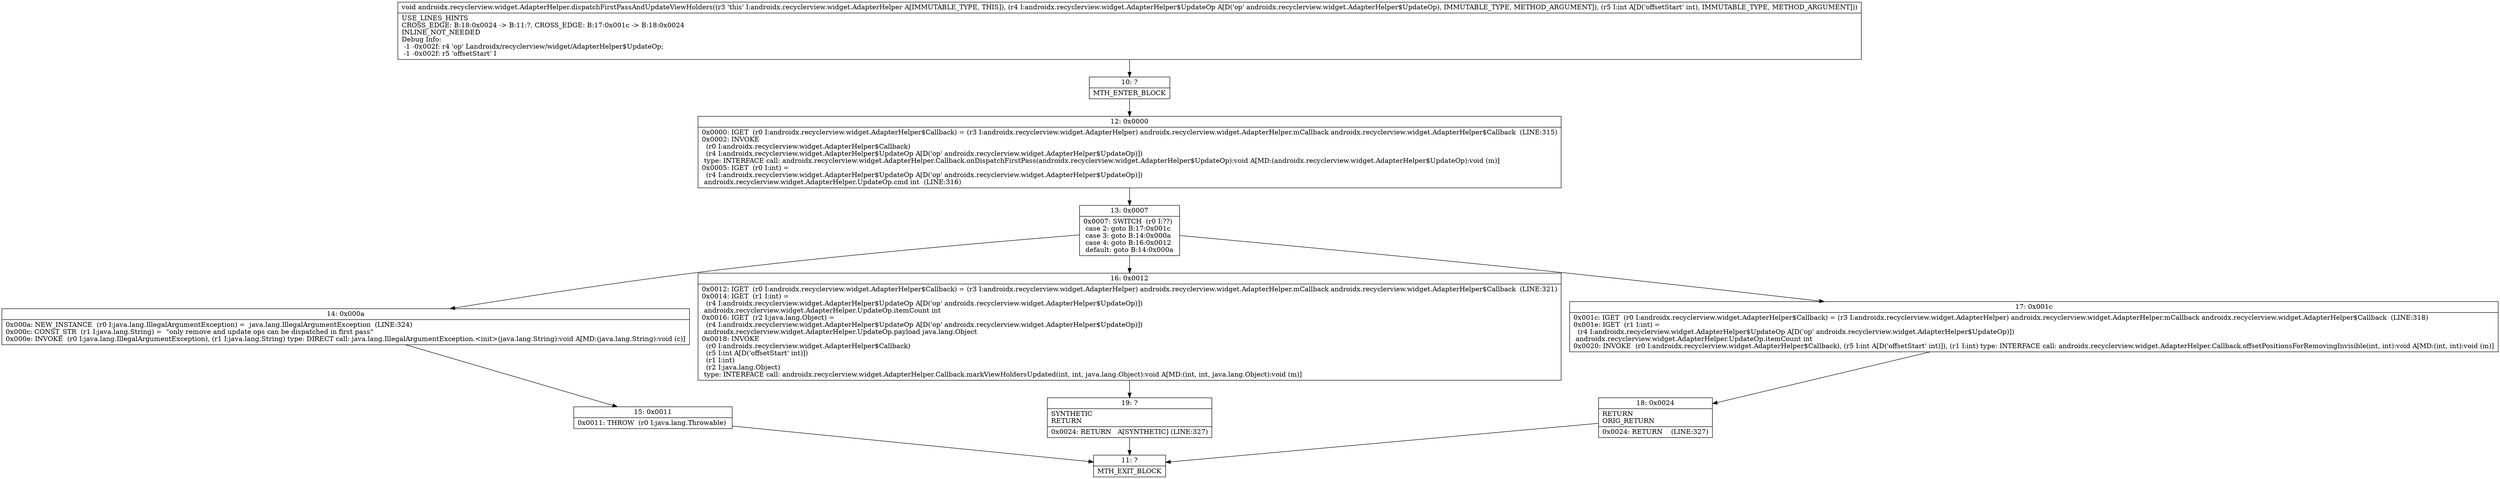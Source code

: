 digraph "CFG forandroidx.recyclerview.widget.AdapterHelper.dispatchFirstPassAndUpdateViewHolders(Landroidx\/recyclerview\/widget\/AdapterHelper$UpdateOp;I)V" {
Node_10 [shape=record,label="{10\:\ ?|MTH_ENTER_BLOCK\l}"];
Node_12 [shape=record,label="{12\:\ 0x0000|0x0000: IGET  (r0 I:androidx.recyclerview.widget.AdapterHelper$Callback) = (r3 I:androidx.recyclerview.widget.AdapterHelper) androidx.recyclerview.widget.AdapterHelper.mCallback androidx.recyclerview.widget.AdapterHelper$Callback  (LINE:315)\l0x0002: INVOKE  \l  (r0 I:androidx.recyclerview.widget.AdapterHelper$Callback)\l  (r4 I:androidx.recyclerview.widget.AdapterHelper$UpdateOp A[D('op' androidx.recyclerview.widget.AdapterHelper$UpdateOp)])\l type: INTERFACE call: androidx.recyclerview.widget.AdapterHelper.Callback.onDispatchFirstPass(androidx.recyclerview.widget.AdapterHelper$UpdateOp):void A[MD:(androidx.recyclerview.widget.AdapterHelper$UpdateOp):void (m)]\l0x0005: IGET  (r0 I:int) = \l  (r4 I:androidx.recyclerview.widget.AdapterHelper$UpdateOp A[D('op' androidx.recyclerview.widget.AdapterHelper$UpdateOp)])\l androidx.recyclerview.widget.AdapterHelper.UpdateOp.cmd int  (LINE:316)\l}"];
Node_13 [shape=record,label="{13\:\ 0x0007|0x0007: SWITCH  (r0 I:??)\l case 2: goto B:17:0x001c\l case 3: goto B:14:0x000a\l case 4: goto B:16:0x0012\l default: goto B:14:0x000a \l}"];
Node_14 [shape=record,label="{14\:\ 0x000a|0x000a: NEW_INSTANCE  (r0 I:java.lang.IllegalArgumentException) =  java.lang.IllegalArgumentException  (LINE:324)\l0x000c: CONST_STR  (r1 I:java.lang.String) =  \"only remove and update ops can be dispatched in first pass\" \l0x000e: INVOKE  (r0 I:java.lang.IllegalArgumentException), (r1 I:java.lang.String) type: DIRECT call: java.lang.IllegalArgumentException.\<init\>(java.lang.String):void A[MD:(java.lang.String):void (c)]\l}"];
Node_15 [shape=record,label="{15\:\ 0x0011|0x0011: THROW  (r0 I:java.lang.Throwable) \l}"];
Node_11 [shape=record,label="{11\:\ ?|MTH_EXIT_BLOCK\l}"];
Node_16 [shape=record,label="{16\:\ 0x0012|0x0012: IGET  (r0 I:androidx.recyclerview.widget.AdapterHelper$Callback) = (r3 I:androidx.recyclerview.widget.AdapterHelper) androidx.recyclerview.widget.AdapterHelper.mCallback androidx.recyclerview.widget.AdapterHelper$Callback  (LINE:321)\l0x0014: IGET  (r1 I:int) = \l  (r4 I:androidx.recyclerview.widget.AdapterHelper$UpdateOp A[D('op' androidx.recyclerview.widget.AdapterHelper$UpdateOp)])\l androidx.recyclerview.widget.AdapterHelper.UpdateOp.itemCount int \l0x0016: IGET  (r2 I:java.lang.Object) = \l  (r4 I:androidx.recyclerview.widget.AdapterHelper$UpdateOp A[D('op' androidx.recyclerview.widget.AdapterHelper$UpdateOp)])\l androidx.recyclerview.widget.AdapterHelper.UpdateOp.payload java.lang.Object \l0x0018: INVOKE  \l  (r0 I:androidx.recyclerview.widget.AdapterHelper$Callback)\l  (r5 I:int A[D('offsetStart' int)])\l  (r1 I:int)\l  (r2 I:java.lang.Object)\l type: INTERFACE call: androidx.recyclerview.widget.AdapterHelper.Callback.markViewHoldersUpdated(int, int, java.lang.Object):void A[MD:(int, int, java.lang.Object):void (m)]\l}"];
Node_19 [shape=record,label="{19\:\ ?|SYNTHETIC\lRETURN\l|0x0024: RETURN   A[SYNTHETIC] (LINE:327)\l}"];
Node_17 [shape=record,label="{17\:\ 0x001c|0x001c: IGET  (r0 I:androidx.recyclerview.widget.AdapterHelper$Callback) = (r3 I:androidx.recyclerview.widget.AdapterHelper) androidx.recyclerview.widget.AdapterHelper.mCallback androidx.recyclerview.widget.AdapterHelper$Callback  (LINE:318)\l0x001e: IGET  (r1 I:int) = \l  (r4 I:androidx.recyclerview.widget.AdapterHelper$UpdateOp A[D('op' androidx.recyclerview.widget.AdapterHelper$UpdateOp)])\l androidx.recyclerview.widget.AdapterHelper.UpdateOp.itemCount int \l0x0020: INVOKE  (r0 I:androidx.recyclerview.widget.AdapterHelper$Callback), (r5 I:int A[D('offsetStart' int)]), (r1 I:int) type: INTERFACE call: androidx.recyclerview.widget.AdapterHelper.Callback.offsetPositionsForRemovingInvisible(int, int):void A[MD:(int, int):void (m)]\l}"];
Node_18 [shape=record,label="{18\:\ 0x0024|RETURN\lORIG_RETURN\l|0x0024: RETURN    (LINE:327)\l}"];
MethodNode[shape=record,label="{void androidx.recyclerview.widget.AdapterHelper.dispatchFirstPassAndUpdateViewHolders((r3 'this' I:androidx.recyclerview.widget.AdapterHelper A[IMMUTABLE_TYPE, THIS]), (r4 I:androidx.recyclerview.widget.AdapterHelper$UpdateOp A[D('op' androidx.recyclerview.widget.AdapterHelper$UpdateOp), IMMUTABLE_TYPE, METHOD_ARGUMENT]), (r5 I:int A[D('offsetStart' int), IMMUTABLE_TYPE, METHOD_ARGUMENT]))  | USE_LINES_HINTS\lCROSS_EDGE: B:18:0x0024 \-\> B:11:?, CROSS_EDGE: B:17:0x001c \-\> B:18:0x0024\lINLINE_NOT_NEEDED\lDebug Info:\l  \-1 \-0x002f: r4 'op' Landroidx\/recyclerview\/widget\/AdapterHelper$UpdateOp;\l  \-1 \-0x002f: r5 'offsetStart' I\l}"];
MethodNode -> Node_10;Node_10 -> Node_12;
Node_12 -> Node_13;
Node_13 -> Node_14;
Node_13 -> Node_16;
Node_13 -> Node_17;
Node_14 -> Node_15;
Node_15 -> Node_11;
Node_16 -> Node_19;
Node_19 -> Node_11;
Node_17 -> Node_18;
Node_18 -> Node_11;
}


